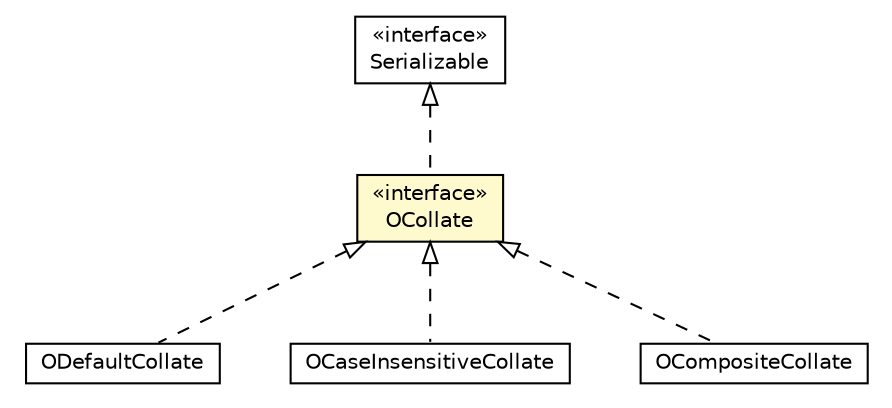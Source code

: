 #!/usr/local/bin/dot
#
# Class diagram 
# Generated by UMLGraph version R5_6-24-gf6e263 (http://www.umlgraph.org/)
#

digraph G {
	edge [fontname="Helvetica",fontsize=10,labelfontname="Helvetica",labelfontsize=10];
	node [fontname="Helvetica",fontsize=10,shape=plaintext];
	nodesep=0.25;
	ranksep=0.5;
	// com.orientechnologies.orient.core.collate.ODefaultCollate
	c947995 [label=<<table title="com.orientechnologies.orient.core.collate.ODefaultCollate" border="0" cellborder="1" cellspacing="0" cellpadding="2" port="p" href="./ODefaultCollate.html">
		<tr><td><table border="0" cellspacing="0" cellpadding="1">
<tr><td align="center" balign="center"> ODefaultCollate </td></tr>
		</table></td></tr>
		</table>>, URL="./ODefaultCollate.html", fontname="Helvetica", fontcolor="black", fontsize=10.0];
	// com.orientechnologies.orient.core.collate.OCollate
	c947997 [label=<<table title="com.orientechnologies.orient.core.collate.OCollate" border="0" cellborder="1" cellspacing="0" cellpadding="2" port="p" bgcolor="lemonChiffon" href="./OCollate.html">
		<tr><td><table border="0" cellspacing="0" cellpadding="1">
<tr><td align="center" balign="center"> &#171;interface&#187; </td></tr>
<tr><td align="center" balign="center"> OCollate </td></tr>
		</table></td></tr>
		</table>>, URL="./OCollate.html", fontname="Helvetica", fontcolor="black", fontsize=10.0];
	// com.orientechnologies.orient.core.collate.OCaseInsensitiveCollate
	c947999 [label=<<table title="com.orientechnologies.orient.core.collate.OCaseInsensitiveCollate" border="0" cellborder="1" cellspacing="0" cellpadding="2" port="p" href="./OCaseInsensitiveCollate.html">
		<tr><td><table border="0" cellspacing="0" cellpadding="1">
<tr><td align="center" balign="center"> OCaseInsensitiveCollate </td></tr>
		</table></td></tr>
		</table>>, URL="./OCaseInsensitiveCollate.html", fontname="Helvetica", fontcolor="black", fontsize=10.0];
	// com.orientechnologies.orient.core.index.OCompositeCollate
	c948385 [label=<<table title="com.orientechnologies.orient.core.index.OCompositeCollate" border="0" cellborder="1" cellspacing="0" cellpadding="2" port="p" href="../index/OCompositeCollate.html">
		<tr><td><table border="0" cellspacing="0" cellpadding="1">
<tr><td align="center" balign="center"> OCompositeCollate </td></tr>
		</table></td></tr>
		</table>>, URL="../index/OCompositeCollate.html", fontname="Helvetica", fontcolor="black", fontsize=10.0];
	//com.orientechnologies.orient.core.collate.ODefaultCollate implements com.orientechnologies.orient.core.collate.OCollate
	c947997:p -> c947995:p [dir=back,arrowtail=empty,style=dashed];
	//com.orientechnologies.orient.core.collate.OCollate implements java.io.Serializable
	c949082:p -> c947997:p [dir=back,arrowtail=empty,style=dashed];
	//com.orientechnologies.orient.core.collate.OCaseInsensitiveCollate implements com.orientechnologies.orient.core.collate.OCollate
	c947997:p -> c947999:p [dir=back,arrowtail=empty,style=dashed];
	//com.orientechnologies.orient.core.index.OCompositeCollate implements com.orientechnologies.orient.core.collate.OCollate
	c947997:p -> c948385:p [dir=back,arrowtail=empty,style=dashed];
	// java.io.Serializable
	c949082 [label=<<table title="java.io.Serializable" border="0" cellborder="1" cellspacing="0" cellpadding="2" port="p" href="http://java.sun.com/j2se/1.4.2/docs/api/java/io/Serializable.html">
		<tr><td><table border="0" cellspacing="0" cellpadding="1">
<tr><td align="center" balign="center"> &#171;interface&#187; </td></tr>
<tr><td align="center" balign="center"> Serializable </td></tr>
		</table></td></tr>
		</table>>, URL="http://java.sun.com/j2se/1.4.2/docs/api/java/io/Serializable.html", fontname="Helvetica", fontcolor="black", fontsize=10.0];
}

